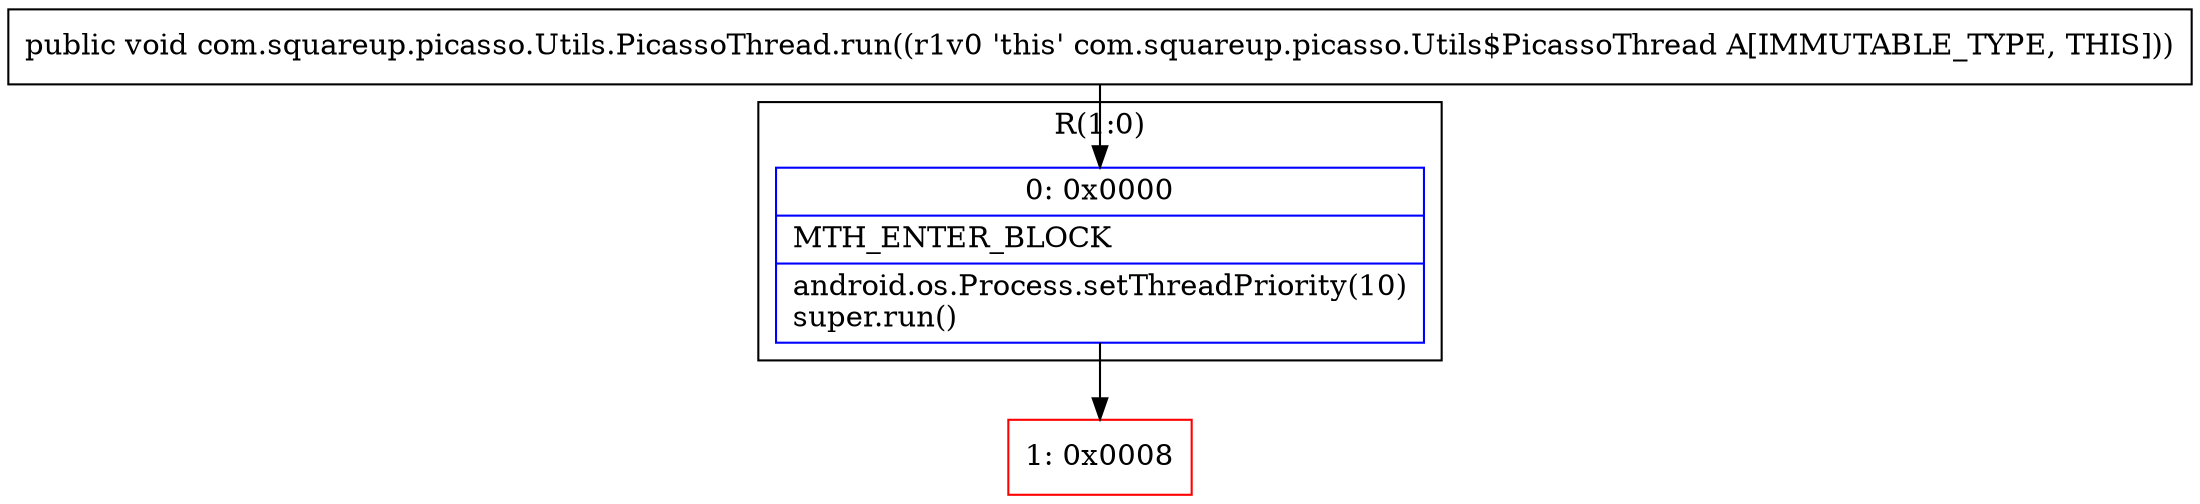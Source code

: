 digraph "CFG forcom.squareup.picasso.Utils.PicassoThread.run()V" {
subgraph cluster_Region_1302715875 {
label = "R(1:0)";
node [shape=record,color=blue];
Node_0 [shape=record,label="{0\:\ 0x0000|MTH_ENTER_BLOCK\l|android.os.Process.setThreadPriority(10)\lsuper.run()\l}"];
}
Node_1 [shape=record,color=red,label="{1\:\ 0x0008}"];
MethodNode[shape=record,label="{public void com.squareup.picasso.Utils.PicassoThread.run((r1v0 'this' com.squareup.picasso.Utils$PicassoThread A[IMMUTABLE_TYPE, THIS])) }"];
MethodNode -> Node_0;
Node_0 -> Node_1;
}

